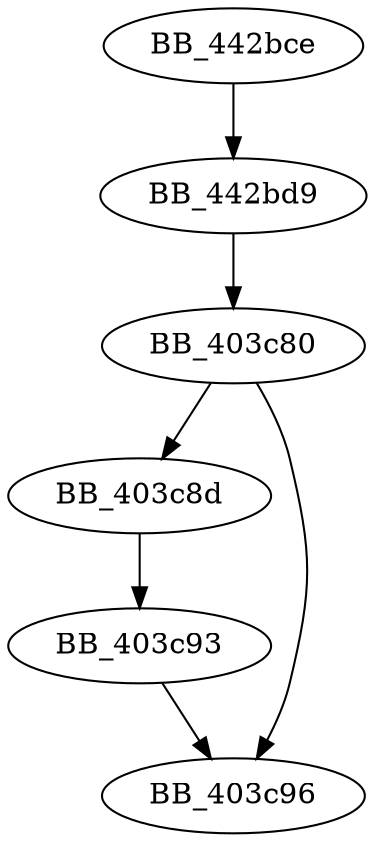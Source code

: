 DiGraph sub_442BCE{
BB_403c80->BB_403c8d
BB_403c80->BB_403c96
BB_403c8d->BB_403c93
BB_403c93->BB_403c96
BB_442bce->BB_442bd9
BB_442bd9->BB_403c80
}
